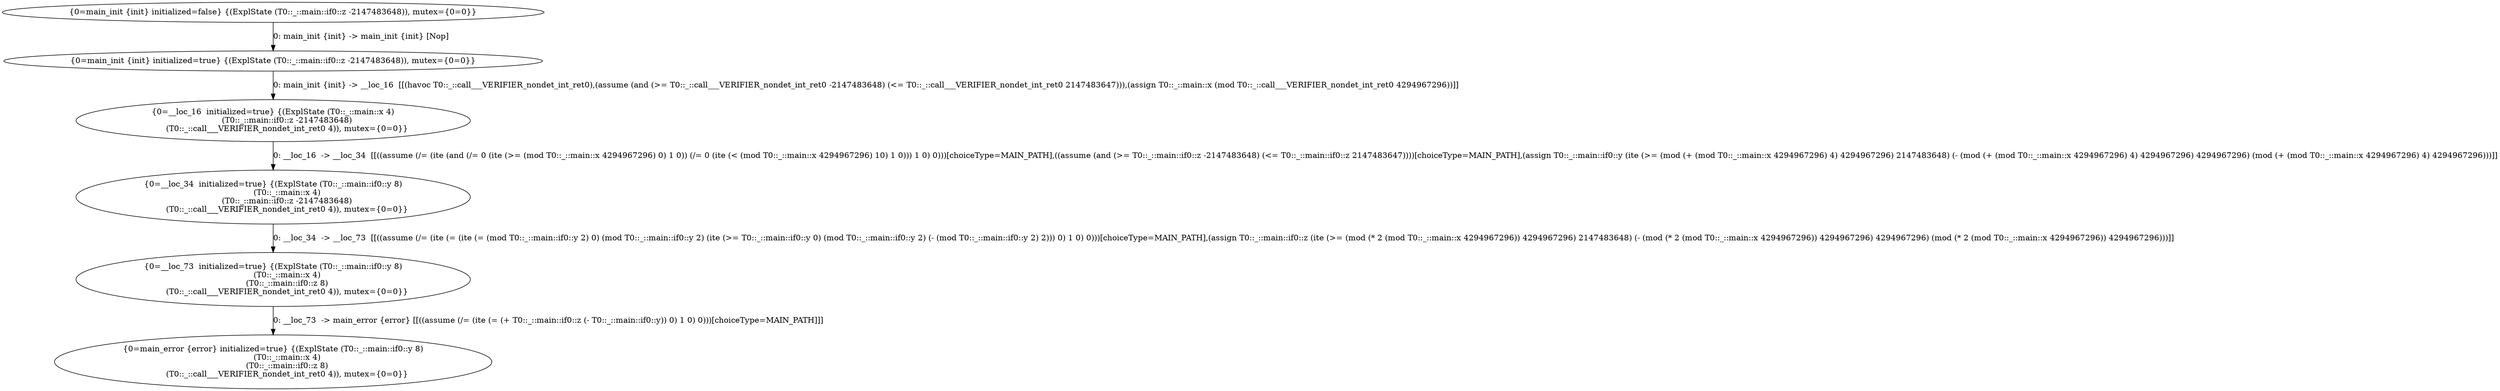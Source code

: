 digraph trace {
	label="";
		s_0 [label="{0=main_init {init} initialized=false} {(ExplState (T0::_::main::if0::z -2147483648)), mutex={0=0}}\n",style="solid,filled",fillcolor="#FFFFFF",color="#000000",shape=ellipse];
		s_1 [label="{0=main_init {init} initialized=true} {(ExplState (T0::_::main::if0::z -2147483648)), mutex={0=0}}\n",style="solid,filled",fillcolor="#FFFFFF",color="#000000",shape=ellipse];
		s_2 [label="{0=__loc_16  initialized=true} {(ExplState (T0::_::main::x 4)\n           (T0::_::main::if0::z -2147483648)\n           (T0::_::call___VERIFIER_nondet_int_ret0 4)), mutex={0=0}}\n",style="solid,filled",fillcolor="#FFFFFF",color="#000000",shape=ellipse];
		s_3 [label="{0=__loc_34  initialized=true} {(ExplState (T0::_::main::if0::y 8)\n           (T0::_::main::x 4)\n           (T0::_::main::if0::z -2147483648)\n           (T0::_::call___VERIFIER_nondet_int_ret0 4)), mutex={0=0}}\n",style="solid,filled",fillcolor="#FFFFFF",color="#000000",shape=ellipse];
		s_4 [label="{0=__loc_73  initialized=true} {(ExplState (T0::_::main::if0::y 8)\n           (T0::_::main::x 4)\n           (T0::_::main::if0::z 8)\n           (T0::_::call___VERIFIER_nondet_int_ret0 4)), mutex={0=0}}\n",style="solid,filled",fillcolor="#FFFFFF",color="#000000",shape=ellipse];
		s_5 [label="{0=main_error {error} initialized=true} {(ExplState (T0::_::main::if0::y 8)\n           (T0::_::main::x 4)\n           (T0::_::main::if0::z 8)\n           (T0::_::call___VERIFIER_nondet_int_ret0 4)), mutex={0=0}}\n",style="solid,filled",fillcolor="#FFFFFF",color="#000000",shape=ellipse];
	s_0 -> s_1 [label="0: main_init {init} -> main_init {init} [Nop]\n",color="#000000",style=solid];
	s_1 -> s_2 [label="0: main_init {init} -> __loc_16  [[(havoc T0::_::call___VERIFIER_nondet_int_ret0),(assume (and (>= T0::_::call___VERIFIER_nondet_int_ret0 -2147483648) (<= T0::_::call___VERIFIER_nondet_int_ret0 2147483647))),(assign T0::_::main::x (mod T0::_::call___VERIFIER_nondet_int_ret0 4294967296))]]\n",color="#000000",style=solid];
	s_2 -> s_3 [label="0: __loc_16  -> __loc_34  [[((assume (/= (ite (and (/= 0 (ite (>= (mod T0::_::main::x 4294967296) 0) 1 0)) (/= 0 (ite (< (mod T0::_::main::x 4294967296) 10) 1 0))) 1 0) 0)))[choiceType=MAIN_PATH],((assume (and (>= T0::_::main::if0::z -2147483648) (<= T0::_::main::if0::z 2147483647))))[choiceType=MAIN_PATH],(assign T0::_::main::if0::y (ite (>= (mod (+ (mod T0::_::main::x 4294967296) 4) 4294967296) 2147483648) (- (mod (+ (mod T0::_::main::x 4294967296) 4) 4294967296) 4294967296) (mod (+ (mod T0::_::main::x 4294967296) 4) 4294967296)))]]\n",color="#000000",style=solid];
	s_3 -> s_4 [label="0: __loc_34  -> __loc_73  [[((assume (/= (ite (= (ite (= (mod T0::_::main::if0::y 2) 0) (mod T0::_::main::if0::y 2) (ite (>= T0::_::main::if0::y 0) (mod T0::_::main::if0::y 2) (- (mod T0::_::main::if0::y 2) 2))) 0) 1 0) 0)))[choiceType=MAIN_PATH],(assign T0::_::main::if0::z (ite (>= (mod (* 2 (mod T0::_::main::x 4294967296)) 4294967296) 2147483648) (- (mod (* 2 (mod T0::_::main::x 4294967296)) 4294967296) 4294967296) (mod (* 2 (mod T0::_::main::x 4294967296)) 4294967296)))]]\n",color="#000000",style=solid];
	s_4 -> s_5 [label="0: __loc_73  -> main_error {error} [[((assume (/= (ite (= (+ T0::_::main::if0::z (- T0::_::main::if0::y)) 0) 1 0) 0)))[choiceType=MAIN_PATH]]]\n",color="#000000",style=solid];
}